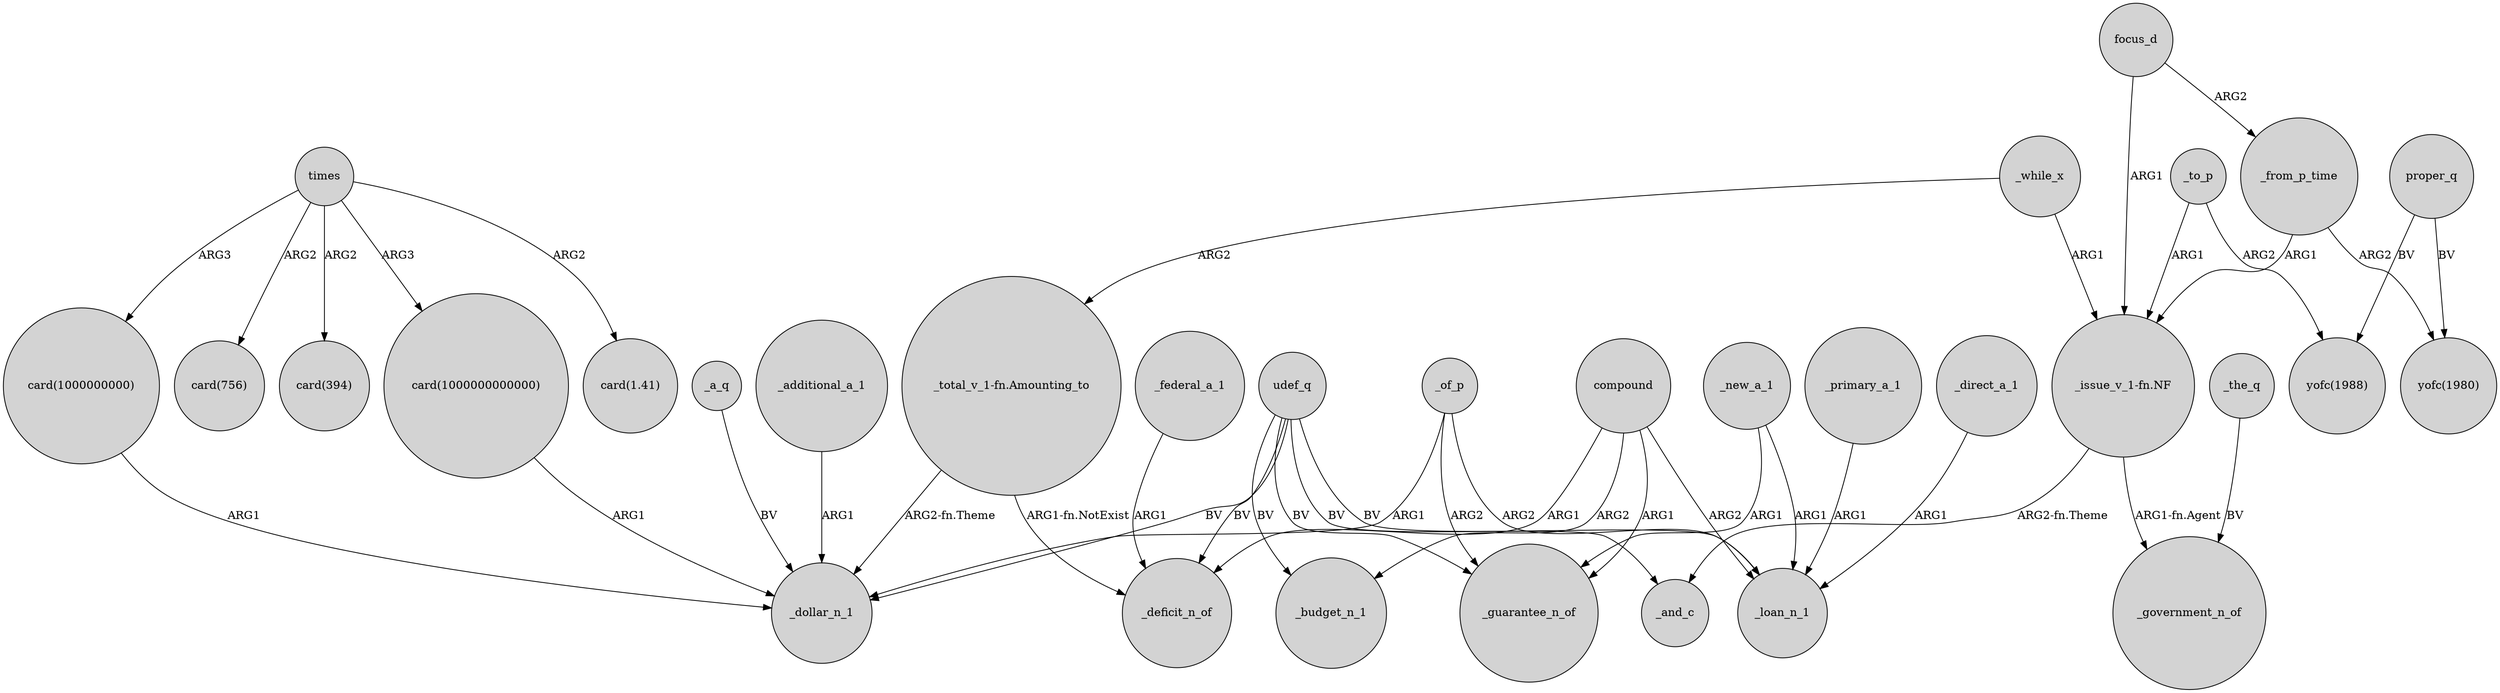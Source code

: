 digraph {
	node [shape=circle style=filled]
	times -> "card(1.41)" [label=ARG2]
	"_total_v_1-fn.Amounting_to" -> _deficit_n_of [label="ARG1-fn.NotExist"]
	_additional_a_1 -> _dollar_n_1 [label=ARG1]
	_to_p -> "yofc(1988)" [label=ARG2]
	_of_p -> _dollar_n_1 [label=ARG1]
	udef_q -> _loan_n_1 [label=BV]
	"_issue_v_1-fn.NF" -> _government_n_of [label="ARG1-fn.Agent"]
	_primary_a_1 -> _loan_n_1 [label=ARG1]
	_from_p_time -> "yofc(1980)" [label=ARG2]
	udef_q -> _guarantee_n_of [label=BV]
	_federal_a_1 -> _deficit_n_of [label=ARG1]
	times -> "card(394)" [label=ARG2]
	"card(1000000000000)" -> _dollar_n_1 [label=ARG1]
	udef_q -> _deficit_n_of [label=BV]
	compound -> _budget_n_1 [label=ARG2]
	_direct_a_1 -> _loan_n_1 [label=ARG1]
	_while_x -> "_total_v_1-fn.Amounting_to" [label=ARG2]
	_a_q -> _dollar_n_1 [label=BV]
	times -> "card(1000000000)" [label=ARG3]
	compound -> _loan_n_1 [label=ARG2]
	"_issue_v_1-fn.NF" -> _and_c [label="ARG2-fn.Theme"]
	_of_p -> _guarantee_n_of [label=ARG2]
	times -> "card(1000000000000)" [label=ARG3]
	_of_p -> _loan_n_1 [label=ARG2]
	proper_q -> "yofc(1988)" [label=BV]
	_from_p_time -> "_issue_v_1-fn.NF" [label=ARG1]
	focus_d -> _from_p_time [label=ARG2]
	compound -> _deficit_n_of [label=ARG1]
	udef_q -> _budget_n_1 [label=BV]
	proper_q -> "yofc(1980)" [label=BV]
	_new_a_1 -> _guarantee_n_of [label=ARG1]
	_the_q -> _government_n_of [label=BV]
	_while_x -> "_issue_v_1-fn.NF" [label=ARG1]
	compound -> _guarantee_n_of [label=ARG1]
	"card(1000000000)" -> _dollar_n_1 [label=ARG1]
	udef_q -> _and_c [label=BV]
	"_total_v_1-fn.Amounting_to" -> _dollar_n_1 [label="ARG2-fn.Theme"]
	times -> "card(756)" [label=ARG2]
	udef_q -> _dollar_n_1 [label=BV]
	focus_d -> "_issue_v_1-fn.NF" [label=ARG1]
	_to_p -> "_issue_v_1-fn.NF" [label=ARG1]
	_new_a_1 -> _loan_n_1 [label=ARG1]
}
